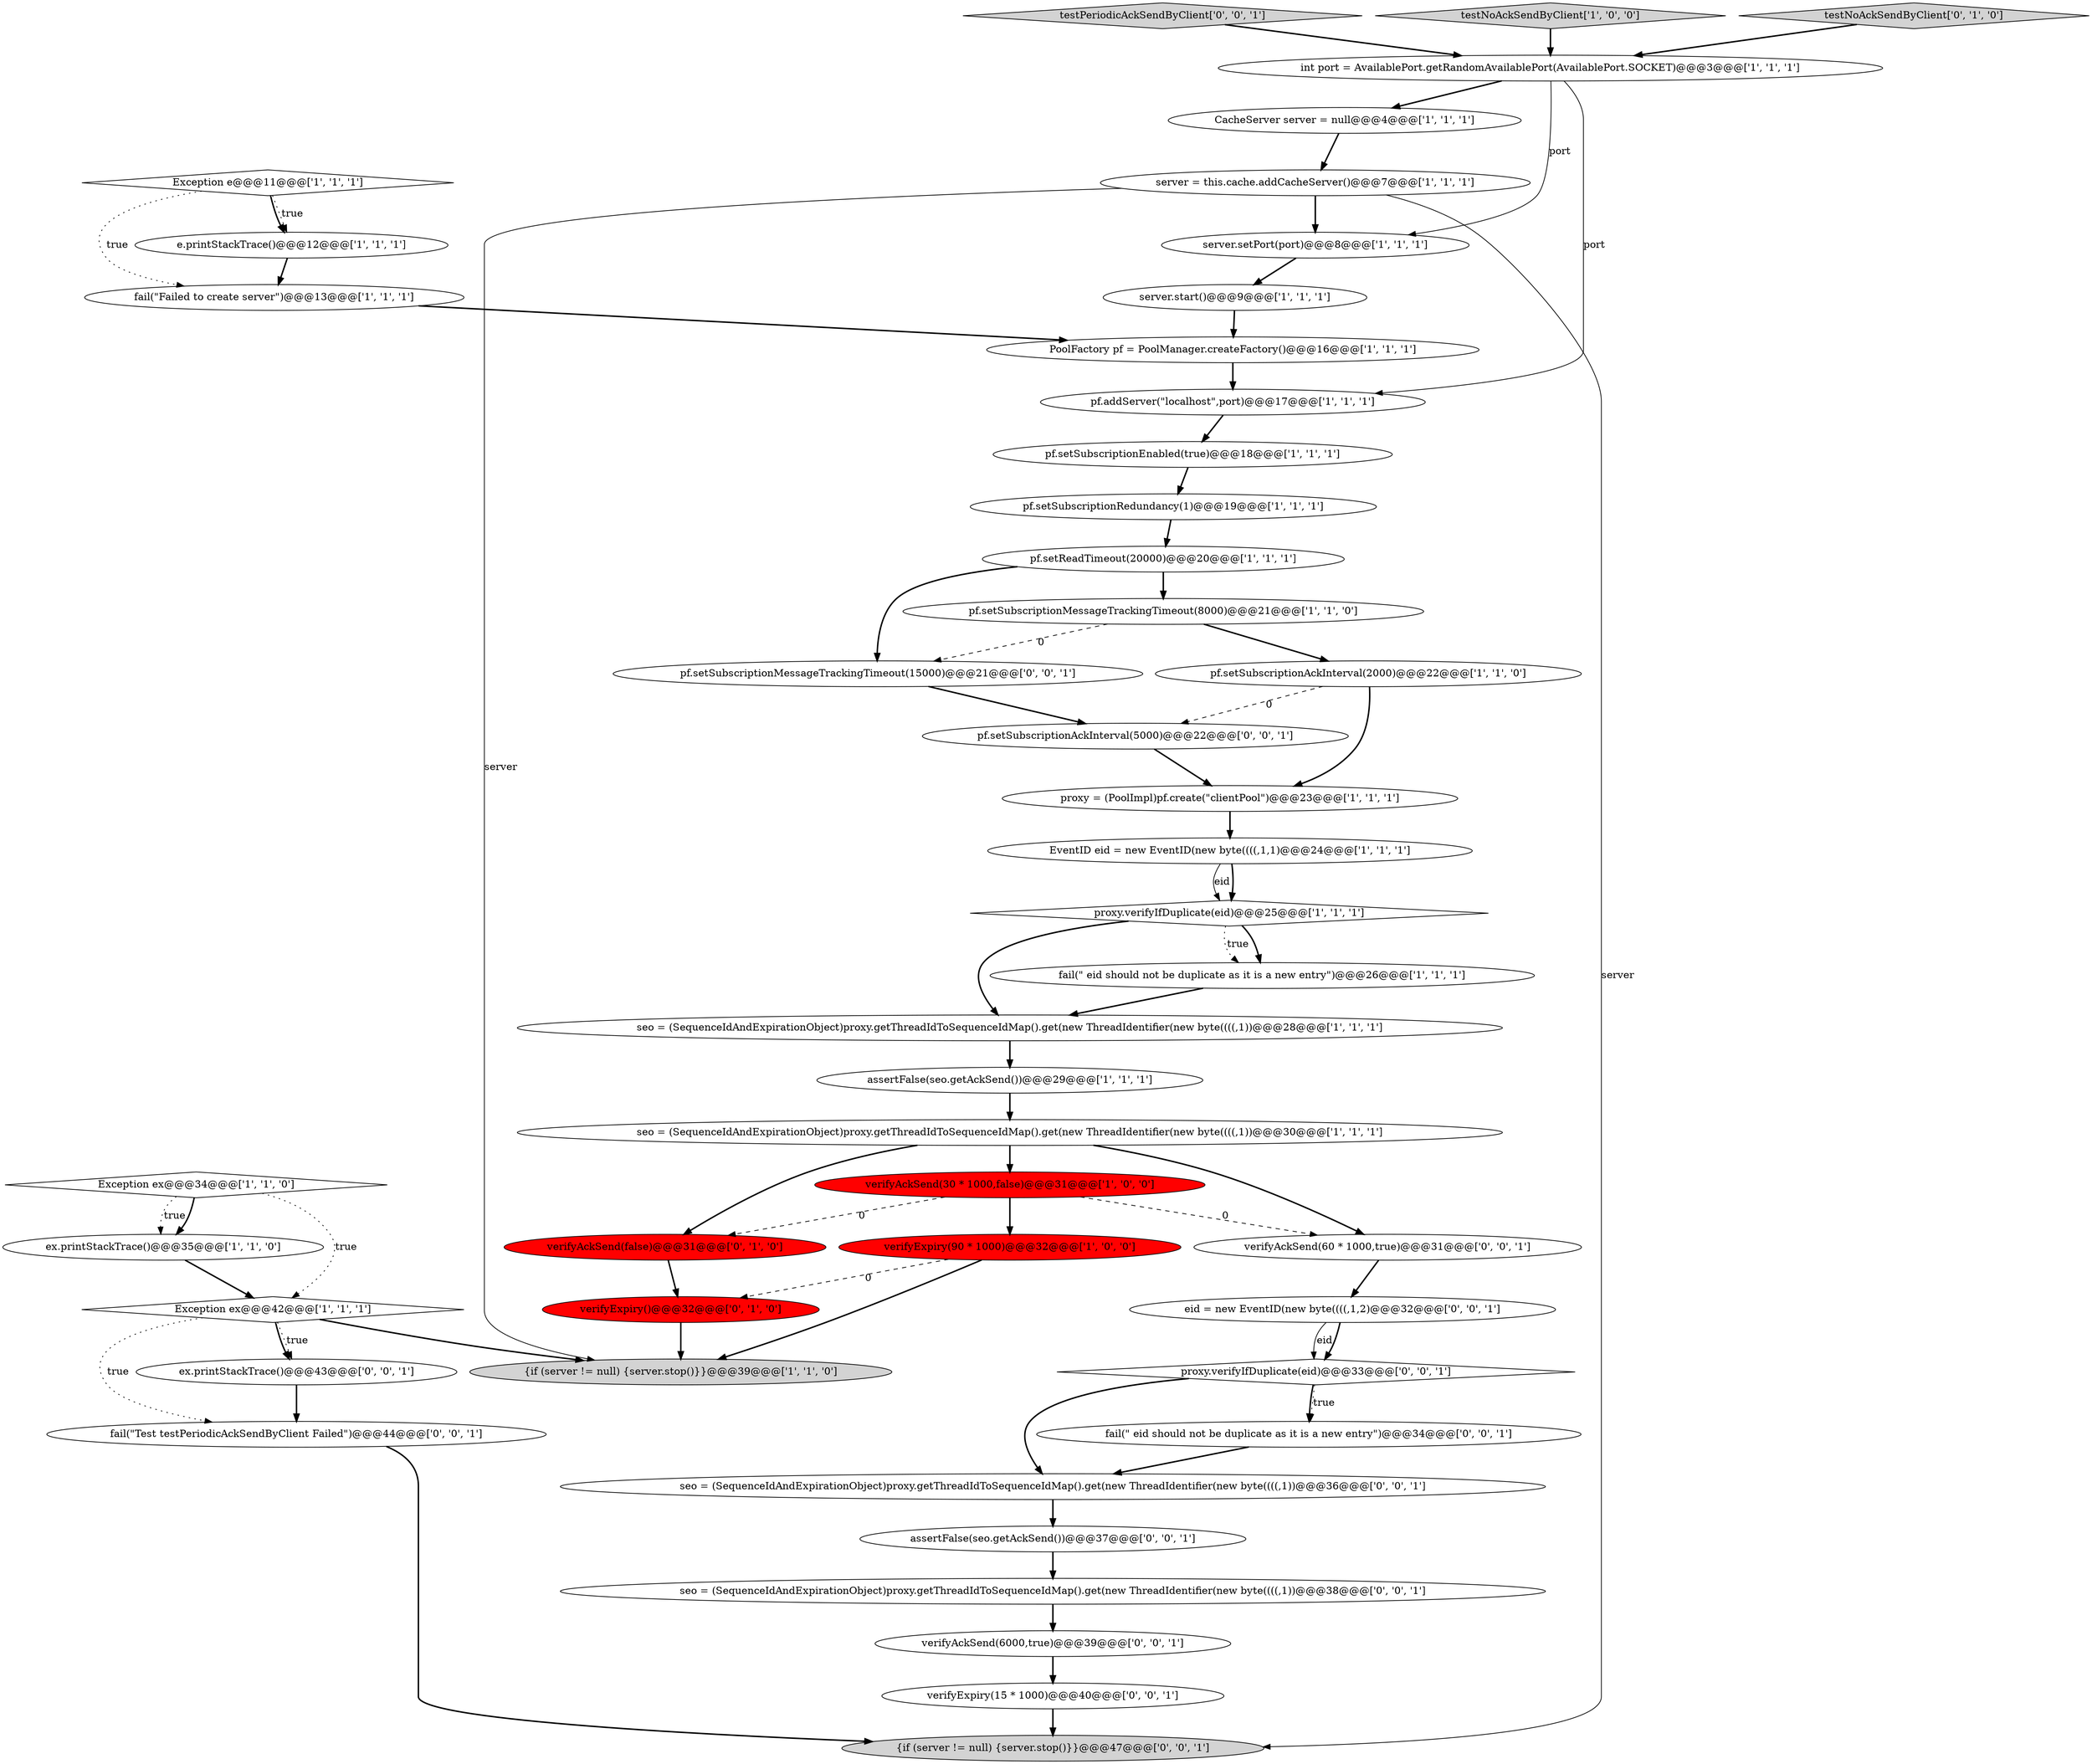 digraph {
15 [style = filled, label = "pf.setSubscriptionMessageTrackingTimeout(8000)@@@21@@@['1', '1', '0']", fillcolor = white, shape = ellipse image = "AAA0AAABBB1BBB"];
22 [style = filled, label = "verifyExpiry(90 * 1000)@@@32@@@['1', '0', '0']", fillcolor = red, shape = ellipse image = "AAA1AAABBB1BBB"];
19 [style = filled, label = "pf.setSubscriptionAckInterval(2000)@@@22@@@['1', '1', '0']", fillcolor = white, shape = ellipse image = "AAA0AAABBB1BBB"];
33 [style = filled, label = "fail(\"Test testPeriodicAckSendByClient Failed\")@@@44@@@['0', '0', '1']", fillcolor = white, shape = ellipse image = "AAA0AAABBB3BBB"];
27 [style = filled, label = "{if (server != null) {server.stop()}}@@@39@@@['1', '1', '0']", fillcolor = lightgray, shape = ellipse image = "AAA0AAABBB1BBB"];
12 [style = filled, label = "Exception ex@@@42@@@['1', '1', '1']", fillcolor = white, shape = diamond image = "AAA0AAABBB1BBB"];
0 [style = filled, label = "Exception ex@@@34@@@['1', '1', '0']", fillcolor = white, shape = diamond image = "AAA0AAABBB1BBB"];
41 [style = filled, label = "testPeriodicAckSendByClient['0', '0', '1']", fillcolor = lightgray, shape = diamond image = "AAA0AAABBB3BBB"];
30 [style = filled, label = "verifyExpiry()@@@32@@@['0', '1', '0']", fillcolor = red, shape = ellipse image = "AAA1AAABBB2BBB"];
17 [style = filled, label = "seo = (SequenceIdAndExpirationObject)proxy.getThreadIdToSequenceIdMap().get(new ThreadIdentifier(new byte((((,1))@@@28@@@['1', '1', '1']", fillcolor = white, shape = ellipse image = "AAA0AAABBB1BBB"];
29 [style = filled, label = "verifyAckSend(false)@@@31@@@['0', '1', '0']", fillcolor = red, shape = ellipse image = "AAA1AAABBB2BBB"];
36 [style = filled, label = "verifyExpiry(15 * 1000)@@@40@@@['0', '0', '1']", fillcolor = white, shape = ellipse image = "AAA0AAABBB3BBB"];
13 [style = filled, label = "assertFalse(seo.getAckSend())@@@29@@@['1', '1', '1']", fillcolor = white, shape = ellipse image = "AAA0AAABBB1BBB"];
34 [style = filled, label = "verifyAckSend(60 * 1000,true)@@@31@@@['0', '0', '1']", fillcolor = white, shape = ellipse image = "AAA0AAABBB3BBB"];
18 [style = filled, label = "ex.printStackTrace()@@@35@@@['1', '1', '0']", fillcolor = white, shape = ellipse image = "AAA0AAABBB1BBB"];
37 [style = filled, label = "eid = new EventID(new byte((((,1,2)@@@32@@@['0', '0', '1']", fillcolor = white, shape = ellipse image = "AAA0AAABBB3BBB"];
39 [style = filled, label = "ex.printStackTrace()@@@43@@@['0', '0', '1']", fillcolor = white, shape = ellipse image = "AAA0AAABBB3BBB"];
44 [style = filled, label = "proxy.verifyIfDuplicate(eid)@@@33@@@['0', '0', '1']", fillcolor = white, shape = diamond image = "AAA0AAABBB3BBB"];
5 [style = filled, label = "fail(\"Failed to create server\")@@@13@@@['1', '1', '1']", fillcolor = white, shape = ellipse image = "AAA0AAABBB1BBB"];
43 [style = filled, label = "seo = (SequenceIdAndExpirationObject)proxy.getThreadIdToSequenceIdMap().get(new ThreadIdentifier(new byte((((,1))@@@38@@@['0', '0', '1']", fillcolor = white, shape = ellipse image = "AAA0AAABBB3BBB"];
26 [style = filled, label = "CacheServer server = null@@@4@@@['1', '1', '1']", fillcolor = white, shape = ellipse image = "AAA0AAABBB1BBB"];
21 [style = filled, label = "pf.setSubscriptionEnabled(true)@@@18@@@['1', '1', '1']", fillcolor = white, shape = ellipse image = "AAA0AAABBB1BBB"];
6 [style = filled, label = "pf.setSubscriptionRedundancy(1)@@@19@@@['1', '1', '1']", fillcolor = white, shape = ellipse image = "AAA0AAABBB1BBB"];
28 [style = filled, label = "proxy.verifyIfDuplicate(eid)@@@25@@@['1', '1', '1']", fillcolor = white, shape = diamond image = "AAA0AAABBB1BBB"];
11 [style = filled, label = "verifyAckSend(30 * 1000,false)@@@31@@@['1', '0', '0']", fillcolor = red, shape = ellipse image = "AAA1AAABBB1BBB"];
35 [style = filled, label = "seo = (SequenceIdAndExpirationObject)proxy.getThreadIdToSequenceIdMap().get(new ThreadIdentifier(new byte((((,1))@@@36@@@['0', '0', '1']", fillcolor = white, shape = ellipse image = "AAA0AAABBB3BBB"];
3 [style = filled, label = "Exception e@@@11@@@['1', '1', '1']", fillcolor = white, shape = diamond image = "AAA0AAABBB1BBB"];
20 [style = filled, label = "server = this.cache.addCacheServer()@@@7@@@['1', '1', '1']", fillcolor = white, shape = ellipse image = "AAA0AAABBB1BBB"];
1 [style = filled, label = "fail(\" eid should not be duplicate as it is a new entry\")@@@26@@@['1', '1', '1']", fillcolor = white, shape = ellipse image = "AAA0AAABBB1BBB"];
32 [style = filled, label = "{if (server != null) {server.stop()}}@@@47@@@['0', '0', '1']", fillcolor = lightgray, shape = ellipse image = "AAA0AAABBB3BBB"];
4 [style = filled, label = "int port = AvailablePort.getRandomAvailablePort(AvailablePort.SOCKET)@@@3@@@['1', '1', '1']", fillcolor = white, shape = ellipse image = "AAA0AAABBB1BBB"];
10 [style = filled, label = "EventID eid = new EventID(new byte((((,1,1)@@@24@@@['1', '1', '1']", fillcolor = white, shape = ellipse image = "AAA0AAABBB1BBB"];
42 [style = filled, label = "pf.setSubscriptionAckInterval(5000)@@@22@@@['0', '0', '1']", fillcolor = white, shape = ellipse image = "AAA0AAABBB3BBB"];
7 [style = filled, label = "e.printStackTrace()@@@12@@@['1', '1', '1']", fillcolor = white, shape = ellipse image = "AAA0AAABBB1BBB"];
2 [style = filled, label = "pf.setReadTimeout(20000)@@@20@@@['1', '1', '1']", fillcolor = white, shape = ellipse image = "AAA0AAABBB1BBB"];
8 [style = filled, label = "proxy = (PoolImpl)pf.create(\"clientPool\")@@@23@@@['1', '1', '1']", fillcolor = white, shape = ellipse image = "AAA0AAABBB1BBB"];
14 [style = filled, label = "seo = (SequenceIdAndExpirationObject)proxy.getThreadIdToSequenceIdMap().get(new ThreadIdentifier(new byte((((,1))@@@30@@@['1', '1', '1']", fillcolor = white, shape = ellipse image = "AAA0AAABBB1BBB"];
16 [style = filled, label = "pf.addServer(\"localhost\",port)@@@17@@@['1', '1', '1']", fillcolor = white, shape = ellipse image = "AAA0AAABBB1BBB"];
23 [style = filled, label = "testNoAckSendByClient['1', '0', '0']", fillcolor = lightgray, shape = diamond image = "AAA0AAABBB1BBB"];
25 [style = filled, label = "server.start()@@@9@@@['1', '1', '1']", fillcolor = white, shape = ellipse image = "AAA0AAABBB1BBB"];
40 [style = filled, label = "pf.setSubscriptionMessageTrackingTimeout(15000)@@@21@@@['0', '0', '1']", fillcolor = white, shape = ellipse image = "AAA0AAABBB3BBB"];
45 [style = filled, label = "fail(\" eid should not be duplicate as it is a new entry\")@@@34@@@['0', '0', '1']", fillcolor = white, shape = ellipse image = "AAA0AAABBB3BBB"];
31 [style = filled, label = "testNoAckSendByClient['0', '1', '0']", fillcolor = lightgray, shape = diamond image = "AAA0AAABBB2BBB"];
9 [style = filled, label = "server.setPort(port)@@@8@@@['1', '1', '1']", fillcolor = white, shape = ellipse image = "AAA0AAABBB1BBB"];
24 [style = filled, label = "PoolFactory pf = PoolManager.createFactory()@@@16@@@['1', '1', '1']", fillcolor = white, shape = ellipse image = "AAA0AAABBB1BBB"];
46 [style = filled, label = "verifyAckSend(6000,true)@@@39@@@['0', '0', '1']", fillcolor = white, shape = ellipse image = "AAA0AAABBB3BBB"];
38 [style = filled, label = "assertFalse(seo.getAckSend())@@@37@@@['0', '0', '1']", fillcolor = white, shape = ellipse image = "AAA0AAABBB3BBB"];
8->10 [style = bold, label=""];
0->12 [style = dotted, label="true"];
12->39 [style = dotted, label="true"];
3->7 [style = dotted, label="true"];
10->28 [style = bold, label=""];
20->32 [style = solid, label="server"];
0->18 [style = dotted, label="true"];
21->6 [style = bold, label=""];
20->9 [style = bold, label=""];
29->30 [style = bold, label=""];
11->34 [style = dashed, label="0"];
44->35 [style = bold, label=""];
11->29 [style = dashed, label="0"];
20->27 [style = solid, label="server"];
42->8 [style = bold, label=""];
30->27 [style = bold, label=""];
18->12 [style = bold, label=""];
4->26 [style = bold, label=""];
23->4 [style = bold, label=""];
41->4 [style = bold, label=""];
31->4 [style = bold, label=""];
14->34 [style = bold, label=""];
46->36 [style = bold, label=""];
36->32 [style = bold, label=""];
4->9 [style = solid, label="port"];
28->1 [style = bold, label=""];
2->40 [style = bold, label=""];
15->19 [style = bold, label=""];
15->40 [style = dashed, label="0"];
28->1 [style = dotted, label="true"];
19->8 [style = bold, label=""];
43->46 [style = bold, label=""];
39->33 [style = bold, label=""];
1->17 [style = bold, label=""];
6->2 [style = bold, label=""];
24->16 [style = bold, label=""];
25->24 [style = bold, label=""];
7->5 [style = bold, label=""];
10->28 [style = solid, label="eid"];
3->5 [style = dotted, label="true"];
37->44 [style = solid, label="eid"];
22->27 [style = bold, label=""];
3->7 [style = bold, label=""];
34->37 [style = bold, label=""];
16->21 [style = bold, label=""];
5->24 [style = bold, label=""];
9->25 [style = bold, label=""];
22->30 [style = dashed, label="0"];
38->43 [style = bold, label=""];
2->15 [style = bold, label=""];
37->44 [style = bold, label=""];
14->29 [style = bold, label=""];
11->22 [style = bold, label=""];
28->17 [style = bold, label=""];
0->18 [style = bold, label=""];
33->32 [style = bold, label=""];
17->13 [style = bold, label=""];
35->38 [style = bold, label=""];
12->39 [style = bold, label=""];
4->16 [style = solid, label="port"];
44->45 [style = bold, label=""];
45->35 [style = bold, label=""];
14->11 [style = bold, label=""];
13->14 [style = bold, label=""];
12->27 [style = bold, label=""];
40->42 [style = bold, label=""];
19->42 [style = dashed, label="0"];
12->33 [style = dotted, label="true"];
26->20 [style = bold, label=""];
44->45 [style = dotted, label="true"];
}
